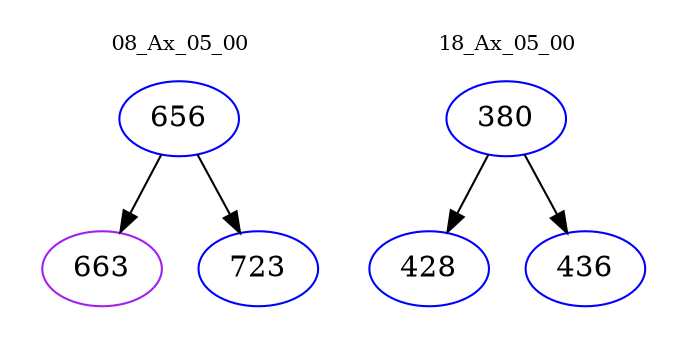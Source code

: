 digraph{
subgraph cluster_0 {
color = white
label = "08_Ax_05_00";
fontsize=10;
T0_656 [label="656", color="blue"]
T0_656 -> T0_663 [color="black"]
T0_663 [label="663", color="purple"]
T0_656 -> T0_723 [color="black"]
T0_723 [label="723", color="blue"]
}
subgraph cluster_1 {
color = white
label = "18_Ax_05_00";
fontsize=10;
T1_380 [label="380", color="blue"]
T1_380 -> T1_428 [color="black"]
T1_428 [label="428", color="blue"]
T1_380 -> T1_436 [color="black"]
T1_436 [label="436", color="blue"]
}
}
